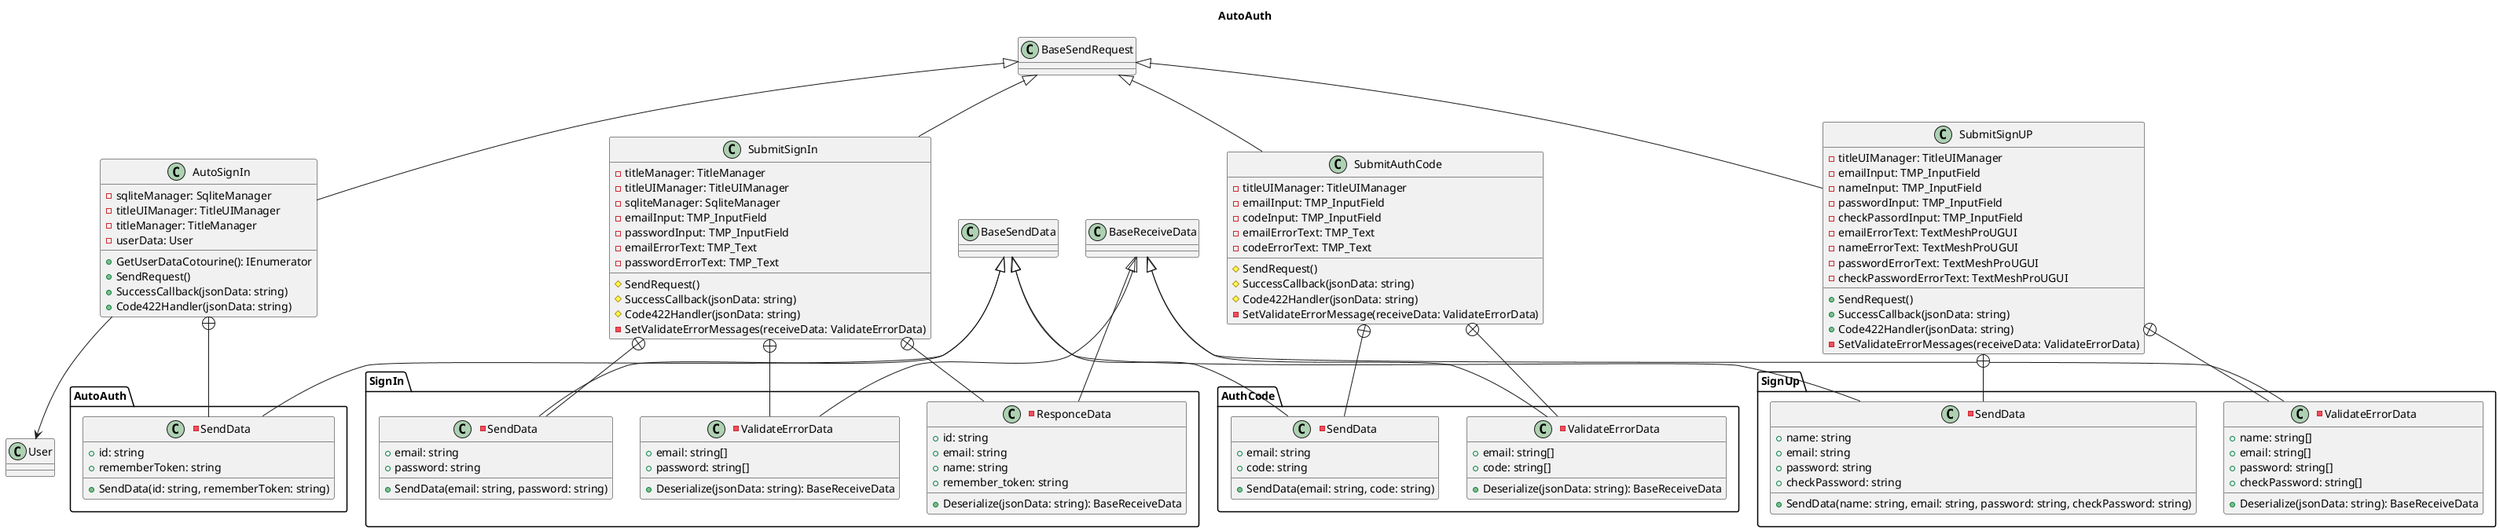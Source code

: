@startuml
title AuthCode
title SignUp
title SignIn
title AutoAuth

class SubmitAuthCode {
    - titleUIManager: TitleUIManager
    - emailInput: TMP_InputField
    - codeInput: TMP_InputField
    - emailErrorText: TMP_Text
    - codeErrorText: TMP_Text
    # SendRequest()
    # SuccessCallback(jsonData: string)
    # Code422Handler(jsonData: string)
    - SetValidateErrorMessage(receiveData: ValidateErrorData)
}

namespace AuthCode {
    -class SendData {
        + email: string
        + code: string
        + SendData(email: string, code: string)
    }

    -class ValidateErrorData {
        + email: string[]
        + code: string[]
        + Deserialize(jsonData: string): BaseReceiveData
    }
}

class SubmitSignUP {
    - titleUIManager: TitleUIManager
    - emailInput: TMP_InputField
    - nameInput: TMP_InputField
    - passwordInput: TMP_InputField
    - checkPassordInput: TMP_InputField
    - emailErrorText: TextMeshProUGUI
    - nameErrorText: TextMeshProUGUI
    - passwordErrorText: TextMeshProUGUI
    - checkPasswordErrorText: TextMeshProUGUI
    + SendRequest()
    + SuccessCallback(jsonData: string)
    + Code422Handler(jsonData: string)
    - SetValidateErrorMessages(receiveData: ValidateErrorData)
}

namespace SignUp {
    -class SendData {
        + name: string
        + email: string
        + password: string
        + checkPassword: string
        + SendData(name: string, email: string, password: string, checkPassword: string)
    }

    -class ValidateErrorData {
        + name: string[]
        + email: string[]
        + password: string[]
        + checkPassword: string[]
        + Deserialize(jsonData: string): BaseReceiveData
    }
}

class SubmitSignIn {
    - titleManager: TitleManager
    - titleUIManager: TitleUIManager
    - sqliteManager: SqliteManager
    - emailInput: TMP_InputField
    - passwordInput: TMP_InputField
    - emailErrorText: TMP_Text
    - passwordErrorText: TMP_Text
    # SendRequest()
    # SuccessCallback(jsonData: string)
    # Code422Handler(jsonData: string)
    - SetValidateErrorMessages(receiveData: ValidateErrorData)
}

namespace SignIn {
    -class SendData {
        + email: string
        + password: string
        + SendData(email: string, password: string)
    }

    -class ValidateErrorData {
        + email: string[]
        + password: string[]
        + Deserialize(jsonData: string): BaseReceiveData
    }

    -class ResponceData {
        + id: string
        + email: string
        + name: string
        + remember_token: string
        + Deserialize(jsonData: string): BaseReceiveData
    }
}

class AutoSignIn {
    - sqliteManager: SqliteManager
    - titleUIManager: TitleUIManager
    - titleManager: TitleManager
    - userData: User
    + GetUserDataCotourine(): IEnumerator
    + SendRequest()
    + SuccessCallback(jsonData: string)
    + Code422Handler(jsonData: string)
}

namespace AutoAuth {
    -class SendData {
        + id: string
        + rememberToken: string
        + SendData(id: string, rememberToken: string)
    }
}

BaseSendData <|-- AuthCode.SendData
BaseReceiveData <|-- AuthCode.ValidateErrorData
BaseSendRequest <|-- SubmitAuthCode
SubmitAuthCode +-- AuthCode.SendData
SubmitAuthCode +-- AuthCode.ValidateErrorData

BaseSendData <|-- SignUp.SendData
BaseReceiveData <|-- SignUp.ValidateErrorData
BaseSendRequest <|-- SubmitSignUP
SubmitSignUP +-- SignUp.SendData
SubmitSignUP +-- SignUp.ValidateErrorData

BaseSendData <|-- SignIn.SendData
BaseReceiveData <|-- SignIn.ValidateErrorData
BaseReceiveData <|-- SignIn.ResponceData
BaseSendRequest <|-- SubmitSignIn
SubmitSignIn +-- SignIn.SendData
SubmitSignIn +-- SignIn.ResponceData
SubmitSignIn +-- SignIn.ValidateErrorData

BaseSendData <|-- AutoAuth.SendData
BaseSendRequest <|-- AutoSignIn
AutoSignIn --> User
AutoSignIn +-- AutoAuth.SendData

@enduml